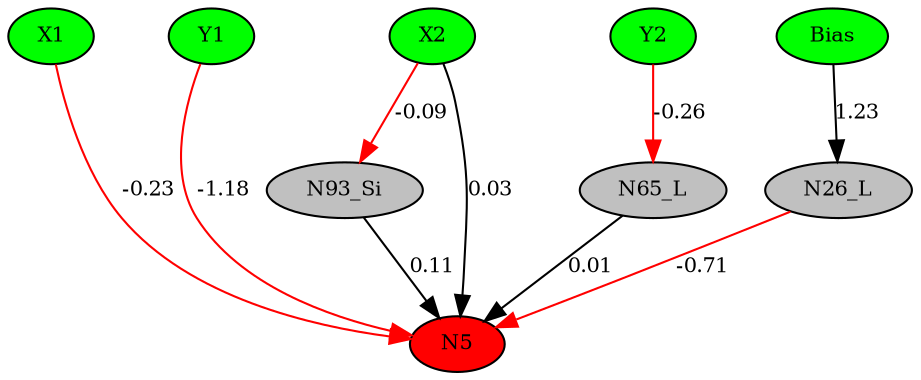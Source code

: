 digraph g { 
N0 [shape=ellipse, label=Bias,fontsize=10,height=0.1,width=0.1,style=filled,fillcolor=green]
N1[shape=ellipse label=X1,fontsize=10,height=0.1,width=0.1,style=filled,fillcolor=green]
N2[shape=ellipse label=Y1,fontsize=10,height=0.1,width=0.1,style=filled,fillcolor=green]
N3[shape=ellipse label=X2,fontsize=10,height=0.1,width=0.1,style=filled,fillcolor=green]
N4[shape=ellipse label=Y2,fontsize=10,height=0.1,width=0.1,style=filled,fillcolor=green]
N5[shape=ellipse,fontsize = 10, height = 0.1, width = 0.1, style = filled, fillcolor = red]
N26[shape=ellipse, label=N26_L,fontsize=10,height=0.1,width=0.1,style=filled,fillcolor=gray]
N65[shape=ellipse, label=N65_L,fontsize=10,height=0.1,width=0.1,style=filled,fillcolor=gray]
N93[shape=ellipse, label=N93_Si,fontsize=10,height=0.1,width=0.1,style=filled,fillcolor=gray]
N1 -> N5 [color=red] [arrowType=inv][ label=-0.23,fontsize=10]
N2 -> N5 [color=red] [arrowType=inv][ label=-1.18,fontsize=10]
N0 -> N26 [color=black] [ label=1.23,fontsize=10]
N26 -> N5 [color=red] [arrowType=inv][ label=-0.71,fontsize=10]
N4 -> N65 [color=red] [arrowType=inv][ label=-0.26,fontsize=10]
N65 -> N5 [color=black] [ label=0.01,fontsize=10]
N3 -> N93 [color=red] [arrowType=inv][ label=-0.09,fontsize=10]
N93 -> N5 [color=black] [ label=0.11,fontsize=10]
N3 -> N5 [color=black] [ label=0.03,fontsize=10]
 { rank=same; 
N5
 } 
 { rank=same; 
N1 ->N2 ->N3 ->N4 ->N0 [style=invis]
 } 
}
